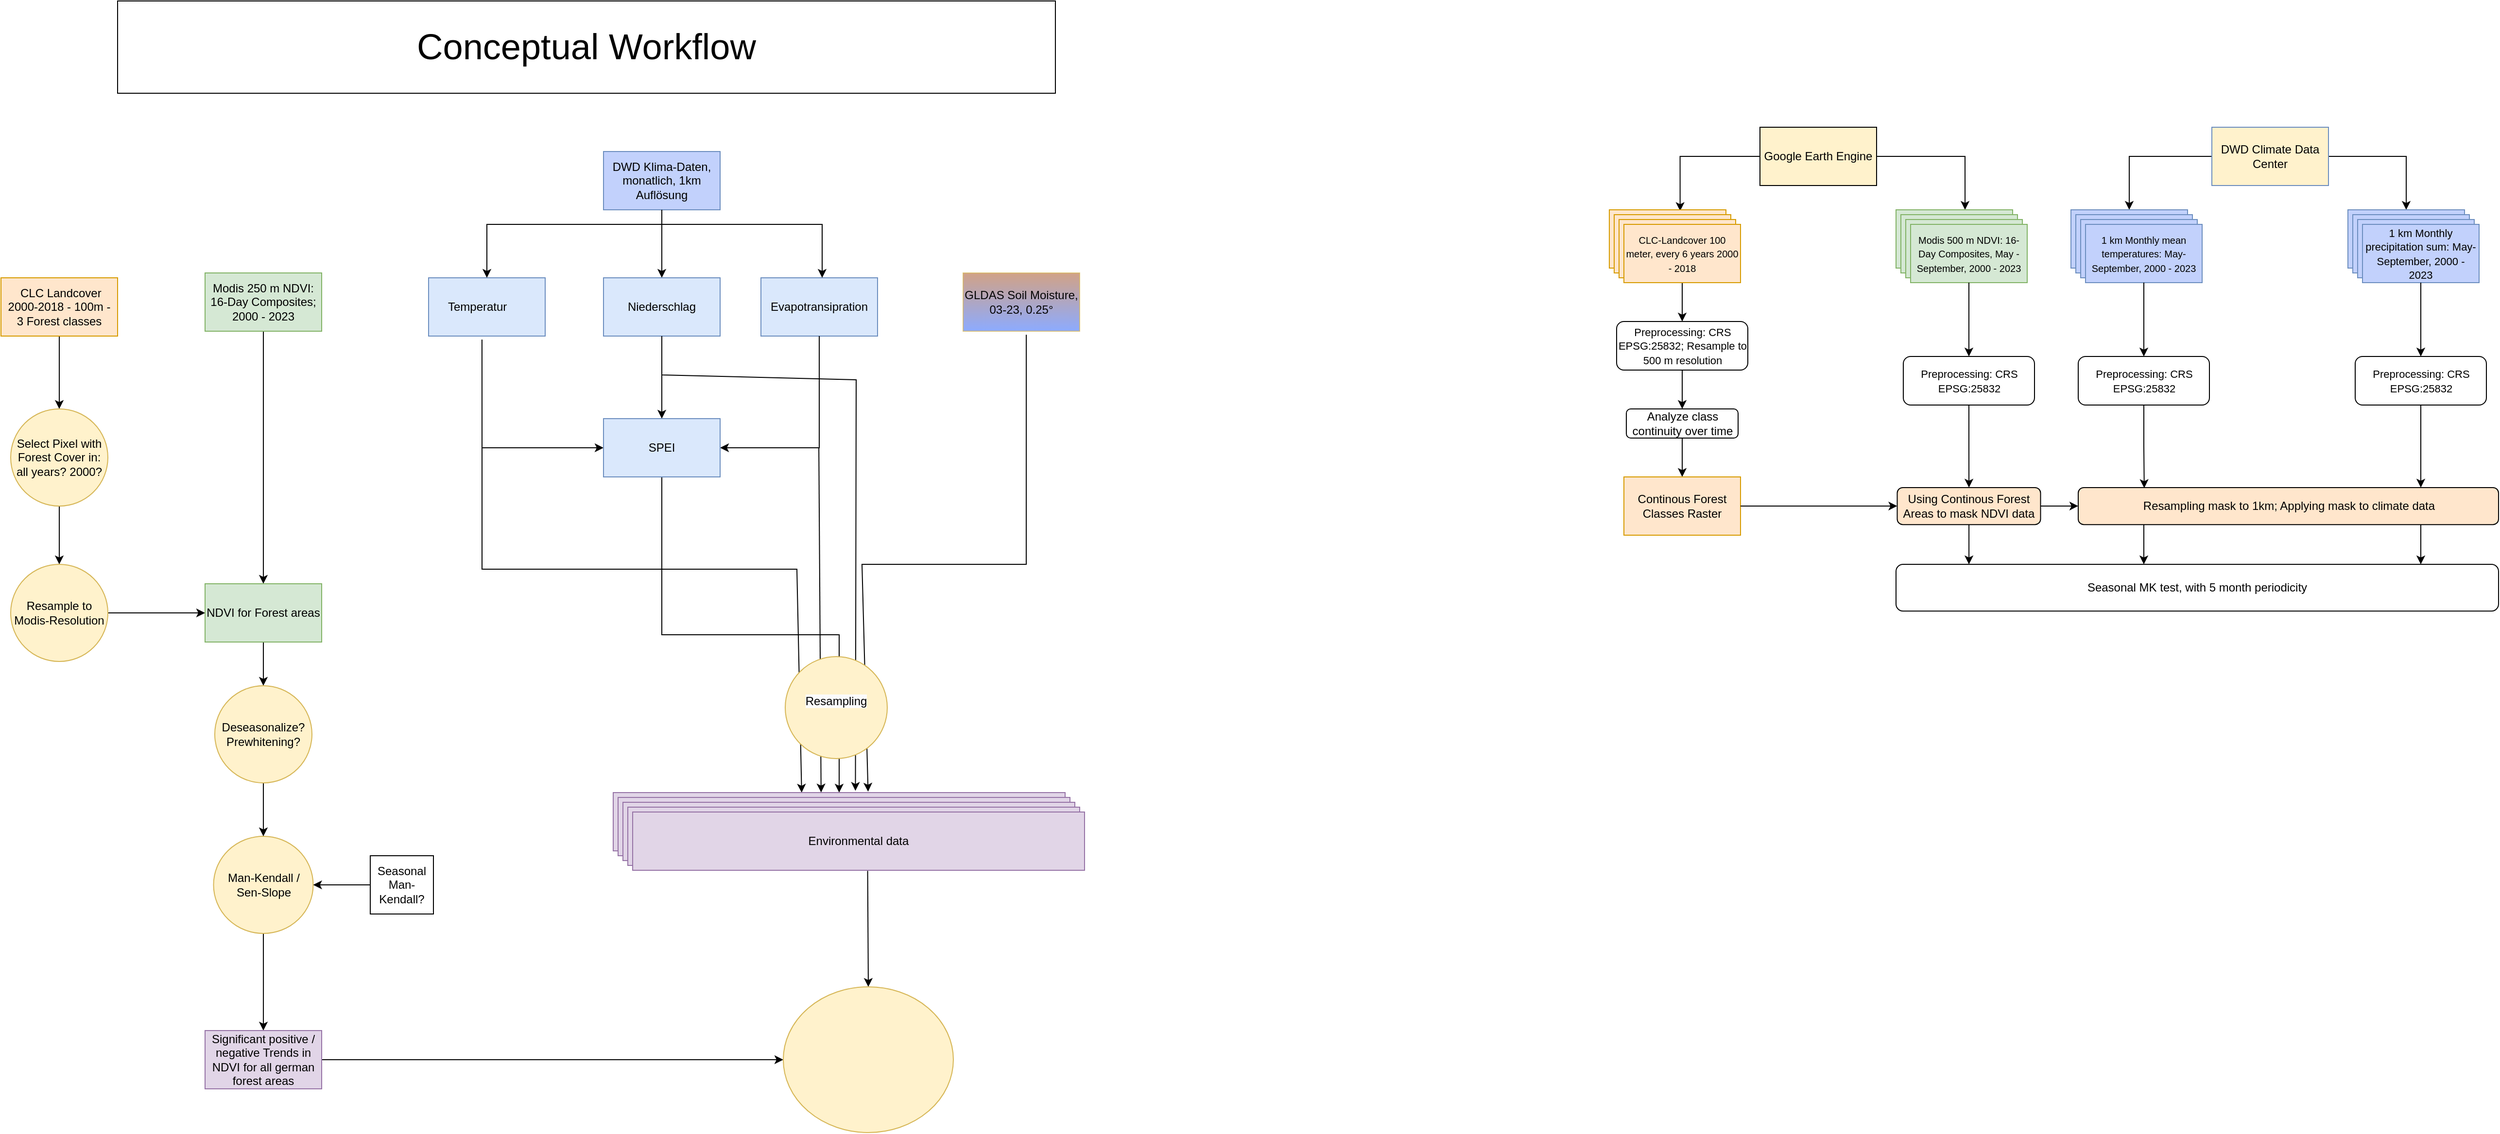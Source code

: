 <mxfile version="23.1.7" type="github">
  <diagram name="Seite-1" id="LFhBnV2CUkkyut7LVG_U">
    <mxGraphModel dx="1793" dy="928" grid="1" gridSize="5" guides="1" tooltips="1" connect="1" arrows="1" fold="1" page="1" pageScale="1" pageWidth="827" pageHeight="1169" math="0" shadow="0">
      <root>
        <mxCell id="0" />
        <mxCell id="1" parent="0" />
        <mxCell id="svSbglkjGErdBo7fSWwA-15" value="" style="edgeStyle=orthogonalEdgeStyle;rounded=0;orthogonalLoop=1;jettySize=auto;html=1;" parent="1" source="A4KC4OkEU0xHgXNjWnPV-1" target="svSbglkjGErdBo7fSWwA-14" edge="1">
          <mxGeometry relative="1" as="geometry" />
        </mxCell>
        <mxCell id="A4KC4OkEU0xHgXNjWnPV-1" value="Modis 250 m NDVI: 16-Day Composites; 2000 - 2023" style="rounded=0;whiteSpace=wrap;html=1;fillColor=#d5e8d4;strokeColor=#82b366;" parent="1" vertex="1">
          <mxGeometry x="500" y="310" width="120" height="60" as="geometry" />
        </mxCell>
        <mxCell id="svSbglkjGErdBo7fSWwA-10" value="" style="edgeStyle=orthogonalEdgeStyle;rounded=0;orthogonalLoop=1;jettySize=auto;html=1;" parent="1" source="A4KC4OkEU0xHgXNjWnPV-14" target="svSbglkjGErdBo7fSWwA-9" edge="1">
          <mxGeometry relative="1" as="geometry" />
        </mxCell>
        <mxCell id="A4KC4OkEU0xHgXNjWnPV-14" value="&amp;nbsp;CLC Landcover 2000-2018 - 100m -&lt;br&gt;3 Forest classes" style="rounded=0;whiteSpace=wrap;html=1;fillColor=#ffe6cc;strokeColor=#d79b00;" parent="1" vertex="1">
          <mxGeometry x="290" y="315" width="120" height="60" as="geometry" />
        </mxCell>
        <mxCell id="A4KC4OkEU0xHgXNjWnPV-42" value="" style="edgeStyle=orthogonalEdgeStyle;rounded=0;orthogonalLoop=1;jettySize=auto;html=1;" parent="1" source="A4KC4OkEU0xHgXNjWnPV-37" target="A4KC4OkEU0xHgXNjWnPV-40" edge="1">
          <mxGeometry relative="1" as="geometry" />
        </mxCell>
        <mxCell id="A4KC4OkEU0xHgXNjWnPV-37" value="DWD Klima-Daten, monatlich, 1km Auflösung" style="rounded=0;whiteSpace=wrap;html=1;fillColor=#C2D1FC;strokeColor=#6c8ebf;" parent="1" vertex="1">
          <mxGeometry x="910" y="185" width="120" height="60" as="geometry" />
        </mxCell>
        <mxCell id="A4KC4OkEU0xHgXNjWnPV-38" value="Temperatur&lt;span style=&quot;white-space: pre;&quot;&gt;&#x9;&lt;/span&gt;" style="rounded=0;whiteSpace=wrap;html=1;fillColor=#dae8fc;strokeColor=#6c8ebf;" parent="1" vertex="1">
          <mxGeometry x="730" y="315" width="120" height="60" as="geometry" />
        </mxCell>
        <mxCell id="A4KC4OkEU0xHgXNjWnPV-50" value="" style="edgeStyle=orthogonalEdgeStyle;rounded=0;orthogonalLoop=1;jettySize=auto;html=1;" parent="1" source="A4KC4OkEU0xHgXNjWnPV-40" target="A4KC4OkEU0xHgXNjWnPV-49" edge="1">
          <mxGeometry relative="1" as="geometry" />
        </mxCell>
        <mxCell id="A4KC4OkEU0xHgXNjWnPV-40" value="Niederschlag" style="rounded=0;whiteSpace=wrap;html=1;fillColor=#dae8fc;strokeColor=#6c8ebf;" parent="1" vertex="1">
          <mxGeometry x="910" y="315" width="120" height="60" as="geometry" />
        </mxCell>
        <mxCell id="A4KC4OkEU0xHgXNjWnPV-41" value="Evapotransipration" style="rounded=0;whiteSpace=wrap;html=1;fillColor=#dae8fc;strokeColor=#6c8ebf;" parent="1" vertex="1">
          <mxGeometry x="1072" y="315" width="120" height="60" as="geometry" />
        </mxCell>
        <mxCell id="A4KC4OkEU0xHgXNjWnPV-43" value="" style="endArrow=classic;html=1;rounded=0;entryX=0.5;entryY=0;entryDx=0;entryDy=0;exitX=0.5;exitY=1;exitDx=0;exitDy=0;" parent="1" source="A4KC4OkEU0xHgXNjWnPV-37" target="A4KC4OkEU0xHgXNjWnPV-38" edge="1">
          <mxGeometry width="50" height="50" relative="1" as="geometry">
            <mxPoint x="680" y="330" as="sourcePoint" />
            <mxPoint x="730" y="280" as="targetPoint" />
            <Array as="points">
              <mxPoint x="970" y="260" />
              <mxPoint x="790" y="260" />
            </Array>
          </mxGeometry>
        </mxCell>
        <mxCell id="A4KC4OkEU0xHgXNjWnPV-45" value="" style="endArrow=classic;html=1;rounded=0;exitX=0.5;exitY=1;exitDx=0;exitDy=0;" parent="1" source="A4KC4OkEU0xHgXNjWnPV-37" edge="1">
          <mxGeometry width="50" height="50" relative="1" as="geometry">
            <mxPoint x="970" y="260" as="sourcePoint" />
            <mxPoint x="1135" y="315" as="targetPoint" />
            <Array as="points">
              <mxPoint x="970" y="260" />
              <mxPoint x="1135" y="260" />
            </Array>
          </mxGeometry>
        </mxCell>
        <mxCell id="A4KC4OkEU0xHgXNjWnPV-46" value="" style="endArrow=classic;html=1;rounded=0;entryX=0.417;entryY=0;entryDx=0;entryDy=0;entryPerimeter=0;" parent="1" target="ygUSiB05X2mL6uqBN9ns-7" edge="1">
          <mxGeometry width="50" height="50" relative="1" as="geometry">
            <mxPoint x="785" y="490" as="sourcePoint" />
            <mxPoint x="785" y="635" as="targetPoint" />
            <Array as="points">
              <mxPoint x="785" y="615" />
              <mxPoint x="1109" y="615" />
            </Array>
          </mxGeometry>
        </mxCell>
        <mxCell id="A4KC4OkEU0xHgXNjWnPV-47" value="" style="endArrow=classic;html=1;rounded=0;exitX=0.5;exitY=1;exitDx=0;exitDy=0;entryX=1;entryY=0.5;entryDx=0;entryDy=0;" parent="1" source="A4KC4OkEU0xHgXNjWnPV-41" target="A4KC4OkEU0xHgXNjWnPV-49" edge="1">
          <mxGeometry width="50" height="50" relative="1" as="geometry">
            <mxPoint x="1120" y="465" as="sourcePoint" />
            <mxPoint x="1170" y="415" as="targetPoint" />
            <Array as="points">
              <mxPoint x="1132" y="490" />
            </Array>
          </mxGeometry>
        </mxCell>
        <mxCell id="A4KC4OkEU0xHgXNjWnPV-48" value="" style="endArrow=classic;html=1;rounded=0;exitX=0.458;exitY=1.061;exitDx=0;exitDy=0;exitPerimeter=0;entryX=0;entryY=0.5;entryDx=0;entryDy=0;" parent="1" source="A4KC4OkEU0xHgXNjWnPV-38" target="A4KC4OkEU0xHgXNjWnPV-49" edge="1">
          <mxGeometry width="50" height="50" relative="1" as="geometry">
            <mxPoint x="840" y="490" as="sourcePoint" />
            <mxPoint x="890" y="440" as="targetPoint" />
            <Array as="points">
              <mxPoint x="785" y="490" />
            </Array>
          </mxGeometry>
        </mxCell>
        <mxCell id="ygUSiB05X2mL6uqBN9ns-8" value="" style="edgeStyle=orthogonalEdgeStyle;rounded=0;orthogonalLoop=1;jettySize=auto;html=1;" parent="1" source="A4KC4OkEU0xHgXNjWnPV-49" target="ygUSiB05X2mL6uqBN9ns-7" edge="1">
          <mxGeometry relative="1" as="geometry" />
        </mxCell>
        <mxCell id="A4KC4OkEU0xHgXNjWnPV-49" value="SPEI" style="rounded=0;whiteSpace=wrap;html=1;fillColor=#dae8fc;strokeColor=#6c8ebf;" parent="1" vertex="1">
          <mxGeometry x="910" y="460" width="120" height="60" as="geometry" />
        </mxCell>
        <mxCell id="A4KC4OkEU0xHgXNjWnPV-54" value="&lt;font color=&quot;#050505&quot;&gt;GLDAS Soil Moisture, 03-23, 0.25°&lt;/font&gt;" style="rounded=0;whiteSpace=wrap;html=1;fillColor=#BD7A53;strokeColor=#d6b656;opacity=70;gradientColor=#5C87FF;gradientDirection=south;" parent="1" vertex="1">
          <mxGeometry x="1280" y="310" width="120" height="60" as="geometry" />
        </mxCell>
        <mxCell id="svSbglkjGErdBo7fSWwA-25" value="" style="edgeStyle=orthogonalEdgeStyle;rounded=0;orthogonalLoop=1;jettySize=auto;html=1;" parent="1" source="svSbglkjGErdBo7fSWwA-5" target="svSbglkjGErdBo7fSWwA-24" edge="1">
          <mxGeometry relative="1" as="geometry" />
        </mxCell>
        <mxCell id="svSbglkjGErdBo7fSWwA-5" value="Man-Kendall /&lt;br&gt;Sen-Slope" style="ellipse;whiteSpace=wrap;html=1;fillColor=#fff2cc;strokeColor=#d6b656;rounded=0;" parent="1" vertex="1">
          <mxGeometry x="508.75" y="890" width="102.5" height="100" as="geometry" />
        </mxCell>
        <mxCell id="svSbglkjGErdBo7fSWwA-22" value="" style="edgeStyle=orthogonalEdgeStyle;rounded=0;orthogonalLoop=1;jettySize=auto;html=1;" parent="1" source="svSbglkjGErdBo7fSWwA-9" target="svSbglkjGErdBo7fSWwA-21" edge="1">
          <mxGeometry relative="1" as="geometry" />
        </mxCell>
        <mxCell id="svSbglkjGErdBo7fSWwA-9" value="Select Pixel with Forest Cover in: all years? 2000?" style="ellipse;whiteSpace=wrap;html=1;fillColor=#fff2cc;strokeColor=#d6b656;rounded=0;" parent="1" vertex="1">
          <mxGeometry x="300" y="450" width="100" height="100" as="geometry" />
        </mxCell>
        <mxCell id="svSbglkjGErdBo7fSWwA-19" value="" style="edgeStyle=orthogonalEdgeStyle;rounded=0;orthogonalLoop=1;jettySize=auto;html=1;" parent="1" source="svSbglkjGErdBo7fSWwA-14" target="svSbglkjGErdBo7fSWwA-18" edge="1">
          <mxGeometry relative="1" as="geometry" />
        </mxCell>
        <mxCell id="svSbglkjGErdBo7fSWwA-14" value="NDVI for Forest areas" style="whiteSpace=wrap;html=1;fillColor=#d5e8d4;strokeColor=#82b366;rounded=0;" parent="1" vertex="1">
          <mxGeometry x="500" y="630" width="120" height="60" as="geometry" />
        </mxCell>
        <mxCell id="svSbglkjGErdBo7fSWwA-20" value="" style="edgeStyle=orthogonalEdgeStyle;rounded=0;orthogonalLoop=1;jettySize=auto;html=1;" parent="1" source="svSbglkjGErdBo7fSWwA-18" target="svSbglkjGErdBo7fSWwA-5" edge="1">
          <mxGeometry relative="1" as="geometry" />
        </mxCell>
        <mxCell id="svSbglkjGErdBo7fSWwA-18" value="Deseasonalize? Prewhitening?" style="ellipse;whiteSpace=wrap;html=1;fillColor=#fff2cc;strokeColor=#d6b656;rounded=0;" parent="1" vertex="1">
          <mxGeometry x="510" y="735" width="100" height="100" as="geometry" />
        </mxCell>
        <mxCell id="svSbglkjGErdBo7fSWwA-23" value="" style="edgeStyle=orthogonalEdgeStyle;rounded=0;orthogonalLoop=1;jettySize=auto;html=1;" parent="1" source="svSbglkjGErdBo7fSWwA-21" target="svSbglkjGErdBo7fSWwA-14" edge="1">
          <mxGeometry relative="1" as="geometry" />
        </mxCell>
        <mxCell id="svSbglkjGErdBo7fSWwA-21" value="Resample to Modis-Resolution" style="ellipse;whiteSpace=wrap;html=1;fillColor=#fff2cc;strokeColor=#d6b656;rounded=0;" parent="1" vertex="1">
          <mxGeometry x="300" y="610" width="100" height="100" as="geometry" />
        </mxCell>
        <mxCell id="ygUSiB05X2mL6uqBN9ns-16" value="" style="edgeStyle=orthogonalEdgeStyle;rounded=0;orthogonalLoop=1;jettySize=auto;html=1;entryX=0;entryY=0.5;entryDx=0;entryDy=0;" parent="1" source="svSbglkjGErdBo7fSWwA-24" target="ygUSiB05X2mL6uqBN9ns-19" edge="1">
          <mxGeometry relative="1" as="geometry">
            <mxPoint x="1080" y="1120" as="targetPoint" />
          </mxGeometry>
        </mxCell>
        <mxCell id="svSbglkjGErdBo7fSWwA-24" value="Significant positive / negative Trends in NDVI for all german forest areas" style="whiteSpace=wrap;html=1;fillColor=#e1d5e7;strokeColor=#9673a6;rounded=0;" parent="1" vertex="1">
          <mxGeometry x="500" y="1090" width="120" height="60" as="geometry" />
        </mxCell>
        <mxCell id="ygUSiB05X2mL6uqBN9ns-5" value="" style="edgeStyle=orthogonalEdgeStyle;rounded=0;orthogonalLoop=1;jettySize=auto;html=1;" parent="1" source="ygUSiB05X2mL6uqBN9ns-3" target="svSbglkjGErdBo7fSWwA-5" edge="1">
          <mxGeometry relative="1" as="geometry" />
        </mxCell>
        <mxCell id="ygUSiB05X2mL6uqBN9ns-3" value="Seasonal Man-Kendall?" style="rounded=0;whiteSpace=wrap;html=1;" parent="1" vertex="1">
          <mxGeometry x="670" y="910" width="65" height="60" as="geometry" />
        </mxCell>
        <mxCell id="ygUSiB05X2mL6uqBN9ns-6" value="&lt;span style=&quot;font-size: 37px;&quot;&gt;Conceptual Workflow&lt;/span&gt;" style="rounded=0;whiteSpace=wrap;html=1;" parent="1" vertex="1">
          <mxGeometry x="410" y="30" width="965" height="95" as="geometry" />
        </mxCell>
        <mxCell id="ygUSiB05X2mL6uqBN9ns-7" value="Environmental data" style="rounded=0;whiteSpace=wrap;html=1;fillColor=#e1d5e7;strokeColor=#9673a6;" parent="1" vertex="1">
          <mxGeometry x="920" y="845" width="465" height="60" as="geometry" />
        </mxCell>
        <mxCell id="ygUSiB05X2mL6uqBN9ns-9" value="Environmental data" style="rounded=0;whiteSpace=wrap;html=1;fillColor=#e1d5e7;strokeColor=#9673a6;" parent="1" vertex="1">
          <mxGeometry x="925" y="850" width="465" height="60" as="geometry" />
        </mxCell>
        <mxCell id="ygUSiB05X2mL6uqBN9ns-10" value="Environmental data" style="rounded=0;whiteSpace=wrap;html=1;fillColor=#e1d5e7;strokeColor=#9673a6;" parent="1" vertex="1">
          <mxGeometry x="930" y="855" width="465" height="60" as="geometry" />
        </mxCell>
        <mxCell id="ygUSiB05X2mL6uqBN9ns-11" value="Environmental data" style="rounded=0;whiteSpace=wrap;html=1;fillColor=#e1d5e7;strokeColor=#9673a6;" parent="1" vertex="1">
          <mxGeometry x="935" y="860" width="465" height="60" as="geometry" />
        </mxCell>
        <mxCell id="ygUSiB05X2mL6uqBN9ns-12" value="Environmental data" style="rounded=0;whiteSpace=wrap;html=1;fillColor=#e1d5e7;strokeColor=#9673a6;" parent="1" vertex="1">
          <mxGeometry x="940" y="865" width="465" height="60" as="geometry" />
        </mxCell>
        <mxCell id="ygUSiB05X2mL6uqBN9ns-13" value="" style="endArrow=classic;html=1;rounded=0;exitX=0.542;exitY=1.061;exitDx=0;exitDy=0;exitPerimeter=0;entryX=0.564;entryY=-0.017;entryDx=0;entryDy=0;entryPerimeter=0;" parent="1" source="A4KC4OkEU0xHgXNjWnPV-54" target="ygUSiB05X2mL6uqBN9ns-7" edge="1">
          <mxGeometry width="50" height="50" relative="1" as="geometry">
            <mxPoint x="1100" y="395" as="sourcePoint" />
            <mxPoint x="1175" y="690" as="targetPoint" />
            <Array as="points">
              <mxPoint x="1345" y="610" />
              <mxPoint x="1176" y="610" />
            </Array>
          </mxGeometry>
        </mxCell>
        <mxCell id="ygUSiB05X2mL6uqBN9ns-14" value="" style="endArrow=classic;html=1;rounded=0;exitX=0.5;exitY=1;exitDx=0;exitDy=0;entryX=0.536;entryY=-0.031;entryDx=0;entryDy=0;entryPerimeter=0;" parent="1" source="A4KC4OkEU0xHgXNjWnPV-40" target="ygUSiB05X2mL6uqBN9ns-7" edge="1">
          <mxGeometry width="50" height="50" relative="1" as="geometry">
            <mxPoint x="775" y="575" as="sourcePoint" />
            <mxPoint x="825" y="525" as="targetPoint" />
            <Array as="points">
              <mxPoint x="970" y="415" />
              <mxPoint x="1170" y="420" />
            </Array>
          </mxGeometry>
        </mxCell>
        <mxCell id="ygUSiB05X2mL6uqBN9ns-17" value="" style="endArrow=classic;html=1;rounded=0;exitX=0.52;exitY=1.011;exitDx=0;exitDy=0;exitPerimeter=0;entryX=0.5;entryY=0;entryDx=0;entryDy=0;" parent="1" source="ygUSiB05X2mL6uqBN9ns-12" target="ygUSiB05X2mL6uqBN9ns-19" edge="1">
          <mxGeometry width="50" height="50" relative="1" as="geometry">
            <mxPoint x="835" y="1085" as="sourcePoint" />
            <mxPoint x="1180" y="1027.5" as="targetPoint" />
          </mxGeometry>
        </mxCell>
        <mxCell id="ygUSiB05X2mL6uqBN9ns-19" value="" style="ellipse;whiteSpace=wrap;html=1;fillColor=#fff2cc;strokeColor=#d6b656;" parent="1" vertex="1">
          <mxGeometry x="1095" y="1045" width="175" height="150" as="geometry" />
        </mxCell>
        <mxCell id="ygUSiB05X2mL6uqBN9ns-21" value="" style="endArrow=classic;html=1;rounded=0;entryX=0.46;entryY=-0.003;entryDx=0;entryDy=0;entryPerimeter=0;" parent="1" target="ygUSiB05X2mL6uqBN9ns-7" edge="1">
          <mxGeometry width="50" height="50" relative="1" as="geometry">
            <mxPoint x="1131.58" y="490" as="sourcePoint" />
            <mxPoint x="1350" y="745" as="targetPoint" />
            <Array as="points" />
          </mxGeometry>
        </mxCell>
        <mxCell id="ygUSiB05X2mL6uqBN9ns-22" value="&#xa;&lt;span style=&quot;color: rgb(0, 0, 0); font-family: Helvetica; font-size: 12px; font-style: normal; font-variant-ligatures: normal; font-variant-caps: normal; font-weight: 400; letter-spacing: normal; orphans: 2; text-align: center; text-indent: 0px; text-transform: none; widows: 2; word-spacing: 0px; -webkit-text-stroke-width: 0px; background-color: rgb(251, 251, 251); text-decoration-thickness: initial; text-decoration-style: initial; text-decoration-color: initial; float: none; display: inline !important;&quot;&gt;Resampling&lt;/span&gt;&#xa;&#xa;" style="ellipse;whiteSpace=wrap;html=1;aspect=fixed;fillColor=#fff2cc;strokeColor=#d6b656;" parent="1" vertex="1">
          <mxGeometry x="1097" y="705" width="105" height="105" as="geometry" />
        </mxCell>
        <mxCell id="bqKsiePvDk-b0oD-ANCA-25" value="" style="edgeStyle=orthogonalEdgeStyle;rounded=0;orthogonalLoop=1;jettySize=auto;html=1;" parent="1" source="q-NroQc5tZUEkmXBCrXv-5" target="bqKsiePvDk-b0oD-ANCA-24" edge="1">
          <mxGeometry relative="1" as="geometry" />
        </mxCell>
        <mxCell id="bqKsiePvDk-b0oD-ANCA-29" value="" style="edgeStyle=orthogonalEdgeStyle;rounded=0;orthogonalLoop=1;jettySize=auto;html=1;" parent="1" source="q-NroQc5tZUEkmXBCrXv-5" target="bqKsiePvDk-b0oD-ANCA-28" edge="1">
          <mxGeometry relative="1" as="geometry" />
        </mxCell>
        <mxCell id="q-NroQc5tZUEkmXBCrXv-5" value="&lt;font style=&quot;font-size: 12px;&quot;&gt;DWD Climate Data Center&lt;br&gt;&lt;/font&gt;" style="rounded=0;whiteSpace=wrap;html=1;fillColor=#FFF2CC;strokeColor=#6c8ebf;" parent="1" vertex="1">
          <mxGeometry x="2565" y="160" width="120" height="60" as="geometry" />
        </mxCell>
        <mxCell id="bqKsiePvDk-b0oD-ANCA-4" value="" style="edgeStyle=orthogonalEdgeStyle;rounded=0;orthogonalLoop=1;jettySize=auto;html=1;entryX=0.592;entryY=0;entryDx=0;entryDy=0;entryPerimeter=0;" parent="1" source="q-NroQc5tZUEkmXBCrXv-6" target="q-NroQc5tZUEkmXBCrXv-3" edge="1">
          <mxGeometry relative="1" as="geometry">
            <mxPoint x="2305" y="130.053" as="targetPoint" />
          </mxGeometry>
        </mxCell>
        <mxCell id="bqKsiePvDk-b0oD-ANCA-31" value="" style="edgeStyle=orthogonalEdgeStyle;rounded=0;orthogonalLoop=1;jettySize=auto;html=1;entryX=0.607;entryY=0.02;entryDx=0;entryDy=0;entryPerimeter=0;" parent="1" source="q-NroQc5tZUEkmXBCrXv-6" target="bqKsiePvDk-b0oD-ANCA-30" edge="1">
          <mxGeometry relative="1" as="geometry" />
        </mxCell>
        <mxCell id="q-NroQc5tZUEkmXBCrXv-6" value="Google Earth Engine" style="rounded=0;whiteSpace=wrap;html=1;fillColor=#FFF2CC;" parent="1" vertex="1">
          <mxGeometry x="2100" y="160" width="120" height="60" as="geometry" />
        </mxCell>
        <mxCell id="bqKsiePvDk-b0oD-ANCA-45" value="" style="group" parent="1" vertex="1" connectable="0">
          <mxGeometry x="2705" y="245" width="135" height="75" as="geometry" />
        </mxCell>
        <mxCell id="bqKsiePvDk-b0oD-ANCA-28" value="&lt;font style=&quot;font-size: 12px;&quot;&gt;&lt;br&gt;&lt;/font&gt;" style="rounded=0;whiteSpace=wrap;html=1;fillColor=#C2D1FC;strokeColor=#6c8ebf;" parent="bqKsiePvDk-b0oD-ANCA-45" vertex="1">
          <mxGeometry width="120" height="60" as="geometry" />
        </mxCell>
        <mxCell id="bqKsiePvDk-b0oD-ANCA-42" value="&lt;font style=&quot;font-size: 12px;&quot;&gt;&lt;br&gt;&lt;/font&gt;" style="rounded=0;whiteSpace=wrap;html=1;fillColor=#C2D1FC;strokeColor=#6c8ebf;" parent="bqKsiePvDk-b0oD-ANCA-45" vertex="1">
          <mxGeometry x="5" y="5" width="120" height="60" as="geometry" />
        </mxCell>
        <mxCell id="bqKsiePvDk-b0oD-ANCA-43" value="&lt;font style=&quot;font-size: 12px;&quot;&gt;&lt;br&gt;&lt;/font&gt;" style="rounded=0;whiteSpace=wrap;html=1;fillColor=#C2D1FC;strokeColor=#6c8ebf;" parent="bqKsiePvDk-b0oD-ANCA-45" vertex="1">
          <mxGeometry x="10" y="10" width="120" height="60" as="geometry" />
        </mxCell>
        <mxCell id="bqKsiePvDk-b0oD-ANCA-44" value="&lt;font style=&quot;&quot;&gt;&lt;font style=&quot;font-size: 11px;&quot;&gt;1 km Monthly precipitation sum: May-September, 2000 - 2023&lt;/font&gt;&lt;br&gt;&lt;/font&gt;" style="rounded=0;whiteSpace=wrap;html=1;fillColor=#C2D1FC;strokeColor=#6c8ebf;" parent="bqKsiePvDk-b0oD-ANCA-45" vertex="1">
          <mxGeometry x="15" y="15" width="120" height="60" as="geometry" />
        </mxCell>
        <mxCell id="bqKsiePvDk-b0oD-ANCA-46" value="" style="group" parent="1" vertex="1" connectable="0">
          <mxGeometry x="2420" y="245" width="135" height="75" as="geometry" />
        </mxCell>
        <mxCell id="bqKsiePvDk-b0oD-ANCA-24" value="&lt;font style=&quot;font-size: 12px;&quot;&gt;Monthly mean temperatures: May-September, 2000 - 2023&lt;br&gt;&lt;/font&gt;" style="rounded=0;whiteSpace=wrap;html=1;fillColor=#C2D1FC;strokeColor=#6c8ebf;" parent="bqKsiePvDk-b0oD-ANCA-46" vertex="1">
          <mxGeometry width="120" height="60" as="geometry" />
        </mxCell>
        <mxCell id="bqKsiePvDk-b0oD-ANCA-39" value="&lt;font style=&quot;font-size: 12px;&quot;&gt;Monthly mean temperatures: May-September, 2000 - 2023&lt;br&gt;&lt;/font&gt;" style="rounded=0;whiteSpace=wrap;html=1;fillColor=#C2D1FC;strokeColor=#6c8ebf;" parent="bqKsiePvDk-b0oD-ANCA-46" vertex="1">
          <mxGeometry x="5" y="5" width="120" height="60" as="geometry" />
        </mxCell>
        <mxCell id="bqKsiePvDk-b0oD-ANCA-40" value="&lt;font style=&quot;font-size: 12px;&quot;&gt;Monthly mean temperatures: May-September, 2000 - 2023&lt;br&gt;&lt;/font&gt;" style="rounded=0;whiteSpace=wrap;html=1;fillColor=#C2D1FC;strokeColor=#6c8ebf;" parent="bqKsiePvDk-b0oD-ANCA-46" vertex="1">
          <mxGeometry x="10" y="10" width="120" height="60" as="geometry" />
        </mxCell>
        <mxCell id="bqKsiePvDk-b0oD-ANCA-41" value="&lt;font style=&quot;&quot;&gt;&lt;font style=&quot;font-size: 10px;&quot;&gt;1 km Monthly mean temperatures: May-September, 2000 - 2023&lt;/font&gt;&lt;br&gt;&lt;/font&gt;" style="rounded=0;whiteSpace=wrap;html=1;fillColor=#C2D1FC;strokeColor=#6c8ebf;" parent="bqKsiePvDk-b0oD-ANCA-46" vertex="1">
          <mxGeometry x="15" y="15" width="120" height="60" as="geometry" />
        </mxCell>
        <mxCell id="bqKsiePvDk-b0oD-ANCA-47" value="" style="group" parent="1" vertex="1" connectable="0">
          <mxGeometry x="2240" y="245" width="135" height="75" as="geometry" />
        </mxCell>
        <mxCell id="q-NroQc5tZUEkmXBCrXv-3" value="Modis 250 m NDVI: 16-Day Composites; 2000 - 2023" style="rounded=0;whiteSpace=wrap;html=1;fillColor=#d5e8d4;strokeColor=#82b366;" parent="bqKsiePvDk-b0oD-ANCA-47" vertex="1">
          <mxGeometry width="120" height="60" as="geometry" />
        </mxCell>
        <mxCell id="bqKsiePvDk-b0oD-ANCA-21" value="Modis 250 m NDVI: 16-Day Composites; 2000 - 2023" style="rounded=0;whiteSpace=wrap;html=1;fillColor=#d5e8d4;strokeColor=#82b366;" parent="bqKsiePvDk-b0oD-ANCA-47" vertex="1">
          <mxGeometry x="5" y="5" width="120" height="60" as="geometry" />
        </mxCell>
        <mxCell id="bqKsiePvDk-b0oD-ANCA-22" value="Modis 250 m NDVI: 16-Day Composites; 2000 - 2023" style="rounded=0;whiteSpace=wrap;html=1;fillColor=#d5e8d4;strokeColor=#82b366;" parent="bqKsiePvDk-b0oD-ANCA-47" vertex="1">
          <mxGeometry x="10" y="10" width="120" height="60" as="geometry" />
        </mxCell>
        <mxCell id="bqKsiePvDk-b0oD-ANCA-23" value="&lt;font style=&quot;font-size: 10px;&quot;&gt;Modis 500 m NDVI: 16-Day Composites, May - September, 2000 - 2023&lt;/font&gt;" style="rounded=0;whiteSpace=wrap;html=1;fillColor=#d5e8d4;strokeColor=#82b366;" parent="bqKsiePvDk-b0oD-ANCA-47" vertex="1">
          <mxGeometry x="15" y="15" width="120" height="60" as="geometry" />
        </mxCell>
        <mxCell id="bqKsiePvDk-b0oD-ANCA-49" value="" style="group" parent="1" vertex="1" connectable="0">
          <mxGeometry x="1810" y="245" width="390" height="315" as="geometry" />
        </mxCell>
        <mxCell id="bqKsiePvDk-b0oD-ANCA-38" value="" style="edgeStyle=orthogonalEdgeStyle;rounded=0;orthogonalLoop=1;jettySize=auto;html=1;" parent="bqKsiePvDk-b0oD-ANCA-49" source="bqKsiePvDk-b0oD-ANCA-15" target="TDu1QzF_pjIgGod2TFzb-9" edge="1">
          <mxGeometry relative="1" as="geometry" />
        </mxCell>
        <mxCell id="bqKsiePvDk-b0oD-ANCA-15" value="Analyze class continuity over time" style="rounded=1;whiteSpace=wrap;html=1;" parent="bqKsiePvDk-b0oD-ANCA-49" vertex="1">
          <mxGeometry x="152.5" y="205" width="115" height="30" as="geometry" />
        </mxCell>
        <mxCell id="bqKsiePvDk-b0oD-ANCA-33" value="" style="edgeStyle=orthogonalEdgeStyle;rounded=0;orthogonalLoop=1;jettySize=auto;html=1;" parent="bqKsiePvDk-b0oD-ANCA-49" source="bqKsiePvDk-b0oD-ANCA-9" target="bqKsiePvDk-b0oD-ANCA-15" edge="1">
          <mxGeometry relative="1" as="geometry" />
        </mxCell>
        <mxCell id="bqKsiePvDk-b0oD-ANCA-9" value="&lt;font style=&quot;font-size: 11px;&quot;&gt;Preprocessing: CRS EPSG:25832; Resample to 500 m resolution&lt;/font&gt;" style="rounded=1;whiteSpace=wrap;html=1;" parent="bqKsiePvDk-b0oD-ANCA-49" vertex="1">
          <mxGeometry x="142.5" y="115" width="135" height="50" as="geometry" />
        </mxCell>
        <mxCell id="bqKsiePvDk-b0oD-ANCA-32" value="" style="edgeStyle=orthogonalEdgeStyle;rounded=0;orthogonalLoop=1;jettySize=auto;html=1;exitX=0.5;exitY=1;exitDx=0;exitDy=0;" parent="bqKsiePvDk-b0oD-ANCA-49" source="bqKsiePvDk-b0oD-ANCA-36" target="bqKsiePvDk-b0oD-ANCA-9" edge="1">
          <mxGeometry relative="1" as="geometry" />
        </mxCell>
        <mxCell id="bqKsiePvDk-b0oD-ANCA-48" value="" style="group" parent="bqKsiePvDk-b0oD-ANCA-49" vertex="1" connectable="0">
          <mxGeometry x="135" width="135" height="75" as="geometry" />
        </mxCell>
        <mxCell id="bqKsiePvDk-b0oD-ANCA-30" value="CLC-Landcover 100 meter, every 6 years 2000 - 2018" style="rounded=0;whiteSpace=wrap;html=1;fillColor=#ffe6cc;strokeColor=#d79b00;" parent="bqKsiePvDk-b0oD-ANCA-48" vertex="1">
          <mxGeometry width="120" height="60" as="geometry" />
        </mxCell>
        <mxCell id="bqKsiePvDk-b0oD-ANCA-34" value="CLC-Landcover 100 meter, every 6 years 2000 - 2018" style="rounded=0;whiteSpace=wrap;html=1;fillColor=#ffe6cc;strokeColor=#d79b00;" parent="bqKsiePvDk-b0oD-ANCA-48" vertex="1">
          <mxGeometry x="5" y="5" width="120" height="60" as="geometry" />
        </mxCell>
        <mxCell id="bqKsiePvDk-b0oD-ANCA-35" value="CLC-Landcover 100 meter, every 6 years 2000 - 2018" style="rounded=0;whiteSpace=wrap;html=1;fillColor=#ffe6cc;strokeColor=#d79b00;" parent="bqKsiePvDk-b0oD-ANCA-48" vertex="1">
          <mxGeometry x="10" y="10" width="120" height="60" as="geometry" />
        </mxCell>
        <mxCell id="bqKsiePvDk-b0oD-ANCA-36" value="&lt;font style=&quot;font-size: 10px;&quot;&gt;CLC-Landcover 100 meter, every 6 years 2000 - 2018&lt;/font&gt;" style="rounded=0;whiteSpace=wrap;html=1;fillColor=#ffe6cc;strokeColor=#d79b00;" parent="bqKsiePvDk-b0oD-ANCA-48" vertex="1">
          <mxGeometry x="15" y="15" width="120" height="60" as="geometry" />
        </mxCell>
        <mxCell id="TDu1QzF_pjIgGod2TFzb-9" value="Continous Forest Classes Raster" style="rounded=0;whiteSpace=wrap;html=1;fillColor=#ffe6cc;strokeColor=#d79b00;" parent="bqKsiePvDk-b0oD-ANCA-49" vertex="1">
          <mxGeometry x="150" y="275" width="120" height="60" as="geometry" />
        </mxCell>
        <mxCell id="IiJ3tMai2EsCHPYlgADN-5" value="" style="edgeStyle=orthogonalEdgeStyle;rounded=0;orthogonalLoop=1;jettySize=auto;html=1;" edge="1" parent="1" source="bqKsiePvDk-b0oD-ANCA-50" target="bqKsiePvDk-b0oD-ANCA-59">
          <mxGeometry relative="1" as="geometry" />
        </mxCell>
        <mxCell id="bqKsiePvDk-b0oD-ANCA-50" value="&lt;font style=&quot;font-size: 11px;&quot;&gt;Preprocessing: CRS EPSG:25832&lt;/font&gt;" style="rounded=1;whiteSpace=wrap;html=1;" parent="1" vertex="1">
          <mxGeometry x="2247.5" y="396" width="135" height="50" as="geometry" />
        </mxCell>
        <mxCell id="bqKsiePvDk-b0oD-ANCA-51" value="" style="edgeStyle=orthogonalEdgeStyle;rounded=0;orthogonalLoop=1;jettySize=auto;html=1;" parent="1" source="bqKsiePvDk-b0oD-ANCA-23" target="bqKsiePvDk-b0oD-ANCA-50" edge="1">
          <mxGeometry relative="1" as="geometry" />
        </mxCell>
        <mxCell id="IiJ3tMai2EsCHPYlgADN-3" value="" style="edgeStyle=orthogonalEdgeStyle;rounded=0;orthogonalLoop=1;jettySize=auto;html=1;entryX=0.157;entryY=0.013;entryDx=0;entryDy=0;entryPerimeter=0;" edge="1" parent="1" source="bqKsiePvDk-b0oD-ANCA-52" target="IiJ3tMai2EsCHPYlgADN-1">
          <mxGeometry relative="1" as="geometry">
            <mxPoint x="2495" y="515" as="targetPoint" />
          </mxGeometry>
        </mxCell>
        <mxCell id="bqKsiePvDk-b0oD-ANCA-52" value="&lt;font style=&quot;font-size: 11px;&quot;&gt;Preprocessing: CRS EPSG:25832&lt;/font&gt;" style="rounded=1;whiteSpace=wrap;html=1;" parent="1" vertex="1">
          <mxGeometry x="2427.5" y="396" width="135" height="50" as="geometry" />
        </mxCell>
        <mxCell id="IiJ3tMai2EsCHPYlgADN-4" value="" style="edgeStyle=orthogonalEdgeStyle;rounded=0;orthogonalLoop=1;jettySize=auto;html=1;" edge="1" parent="1" source="bqKsiePvDk-b0oD-ANCA-53" target="IiJ3tMai2EsCHPYlgADN-1">
          <mxGeometry relative="1" as="geometry">
            <Array as="points">
              <mxPoint x="2780" y="485" />
              <mxPoint x="2780" y="485" />
            </Array>
          </mxGeometry>
        </mxCell>
        <mxCell id="bqKsiePvDk-b0oD-ANCA-53" value="&lt;font style=&quot;font-size: 11px;&quot;&gt;Preprocessing: CRS EPSG:25832&lt;/font&gt;" style="rounded=1;whiteSpace=wrap;html=1;" parent="1" vertex="1">
          <mxGeometry x="2712.5" y="396" width="135" height="50" as="geometry" />
        </mxCell>
        <mxCell id="bqKsiePvDk-b0oD-ANCA-54" value="" style="edgeStyle=orthogonalEdgeStyle;rounded=0;orthogonalLoop=1;jettySize=auto;html=1;" parent="1" source="bqKsiePvDk-b0oD-ANCA-41" target="bqKsiePvDk-b0oD-ANCA-52" edge="1">
          <mxGeometry relative="1" as="geometry" />
        </mxCell>
        <mxCell id="bqKsiePvDk-b0oD-ANCA-55" value="" style="edgeStyle=orthogonalEdgeStyle;rounded=0;orthogonalLoop=1;jettySize=auto;html=1;" parent="1" source="bqKsiePvDk-b0oD-ANCA-44" target="bqKsiePvDk-b0oD-ANCA-53" edge="1">
          <mxGeometry relative="1" as="geometry" />
        </mxCell>
        <mxCell id="IiJ3tMai2EsCHPYlgADN-2" value="" style="edgeStyle=orthogonalEdgeStyle;rounded=0;orthogonalLoop=1;jettySize=auto;html=1;" edge="1" parent="1" source="bqKsiePvDk-b0oD-ANCA-59" target="IiJ3tMai2EsCHPYlgADN-1">
          <mxGeometry relative="1" as="geometry" />
        </mxCell>
        <mxCell id="bqKsiePvDk-b0oD-ANCA-59" value="Using Continous Forest Areas to mask NDVI data" style="rounded=1;whiteSpace=wrap;html=1;fillColor=#FFE6CC;" parent="1" vertex="1">
          <mxGeometry x="2241.25" y="530.94" width="147.5" height="38.13" as="geometry" />
        </mxCell>
        <mxCell id="bqKsiePvDk-b0oD-ANCA-60" value="" style="edgeStyle=orthogonalEdgeStyle;rounded=0;orthogonalLoop=1;jettySize=auto;html=1;" parent="1" source="TDu1QzF_pjIgGod2TFzb-9" target="bqKsiePvDk-b0oD-ANCA-59" edge="1">
          <mxGeometry relative="1" as="geometry" />
        </mxCell>
        <mxCell id="IiJ3tMai2EsCHPYlgADN-13" value="" style="edgeStyle=orthogonalEdgeStyle;rounded=0;orthogonalLoop=1;jettySize=auto;html=1;" edge="1" parent="1" source="IiJ3tMai2EsCHPYlgADN-1" target="IiJ3tMai2EsCHPYlgADN-10">
          <mxGeometry relative="1" as="geometry">
            <Array as="points">
              <mxPoint x="2495" y="595" />
              <mxPoint x="2495" y="595" />
            </Array>
          </mxGeometry>
        </mxCell>
        <mxCell id="IiJ3tMai2EsCHPYlgADN-18" value="" style="edgeStyle=orthogonalEdgeStyle;rounded=0;orthogonalLoop=1;jettySize=auto;html=1;" edge="1" parent="1" source="IiJ3tMai2EsCHPYlgADN-1" target="IiJ3tMai2EsCHPYlgADN-10">
          <mxGeometry relative="1" as="geometry">
            <Array as="points">
              <mxPoint x="2780" y="580" />
              <mxPoint x="2780" y="580" />
            </Array>
          </mxGeometry>
        </mxCell>
        <mxCell id="IiJ3tMai2EsCHPYlgADN-1" value="Resampling mask to 1km; Applying mask to climate data" style="rounded=1;whiteSpace=wrap;html=1;fillColor=#FFE6CC;" vertex="1" parent="1">
          <mxGeometry x="2427.5" y="530.94" width="432.5" height="38.13" as="geometry" />
        </mxCell>
        <mxCell id="IiJ3tMai2EsCHPYlgADN-17" value="" style="edgeStyle=orthogonalEdgeStyle;rounded=0;orthogonalLoop=1;jettySize=auto;html=1;" edge="1" parent="1" source="bqKsiePvDk-b0oD-ANCA-59" target="IiJ3tMai2EsCHPYlgADN-10">
          <mxGeometry relative="1" as="geometry">
            <mxPoint x="2315" y="569" as="sourcePoint" />
            <mxPoint x="2315" y="654.06" as="targetPoint" />
            <Array as="points">
              <mxPoint x="2315" y="595" />
              <mxPoint x="2315" y="595" />
            </Array>
          </mxGeometry>
        </mxCell>
        <mxCell id="IiJ3tMai2EsCHPYlgADN-10" value="Seasonal MK test, with 5 month periodicity" style="rounded=1;whiteSpace=wrap;html=1;fillColor=#FFFFFF;" vertex="1" parent="1">
          <mxGeometry x="2240" y="610" width="620" height="48.13" as="geometry" />
        </mxCell>
      </root>
    </mxGraphModel>
  </diagram>
</mxfile>
